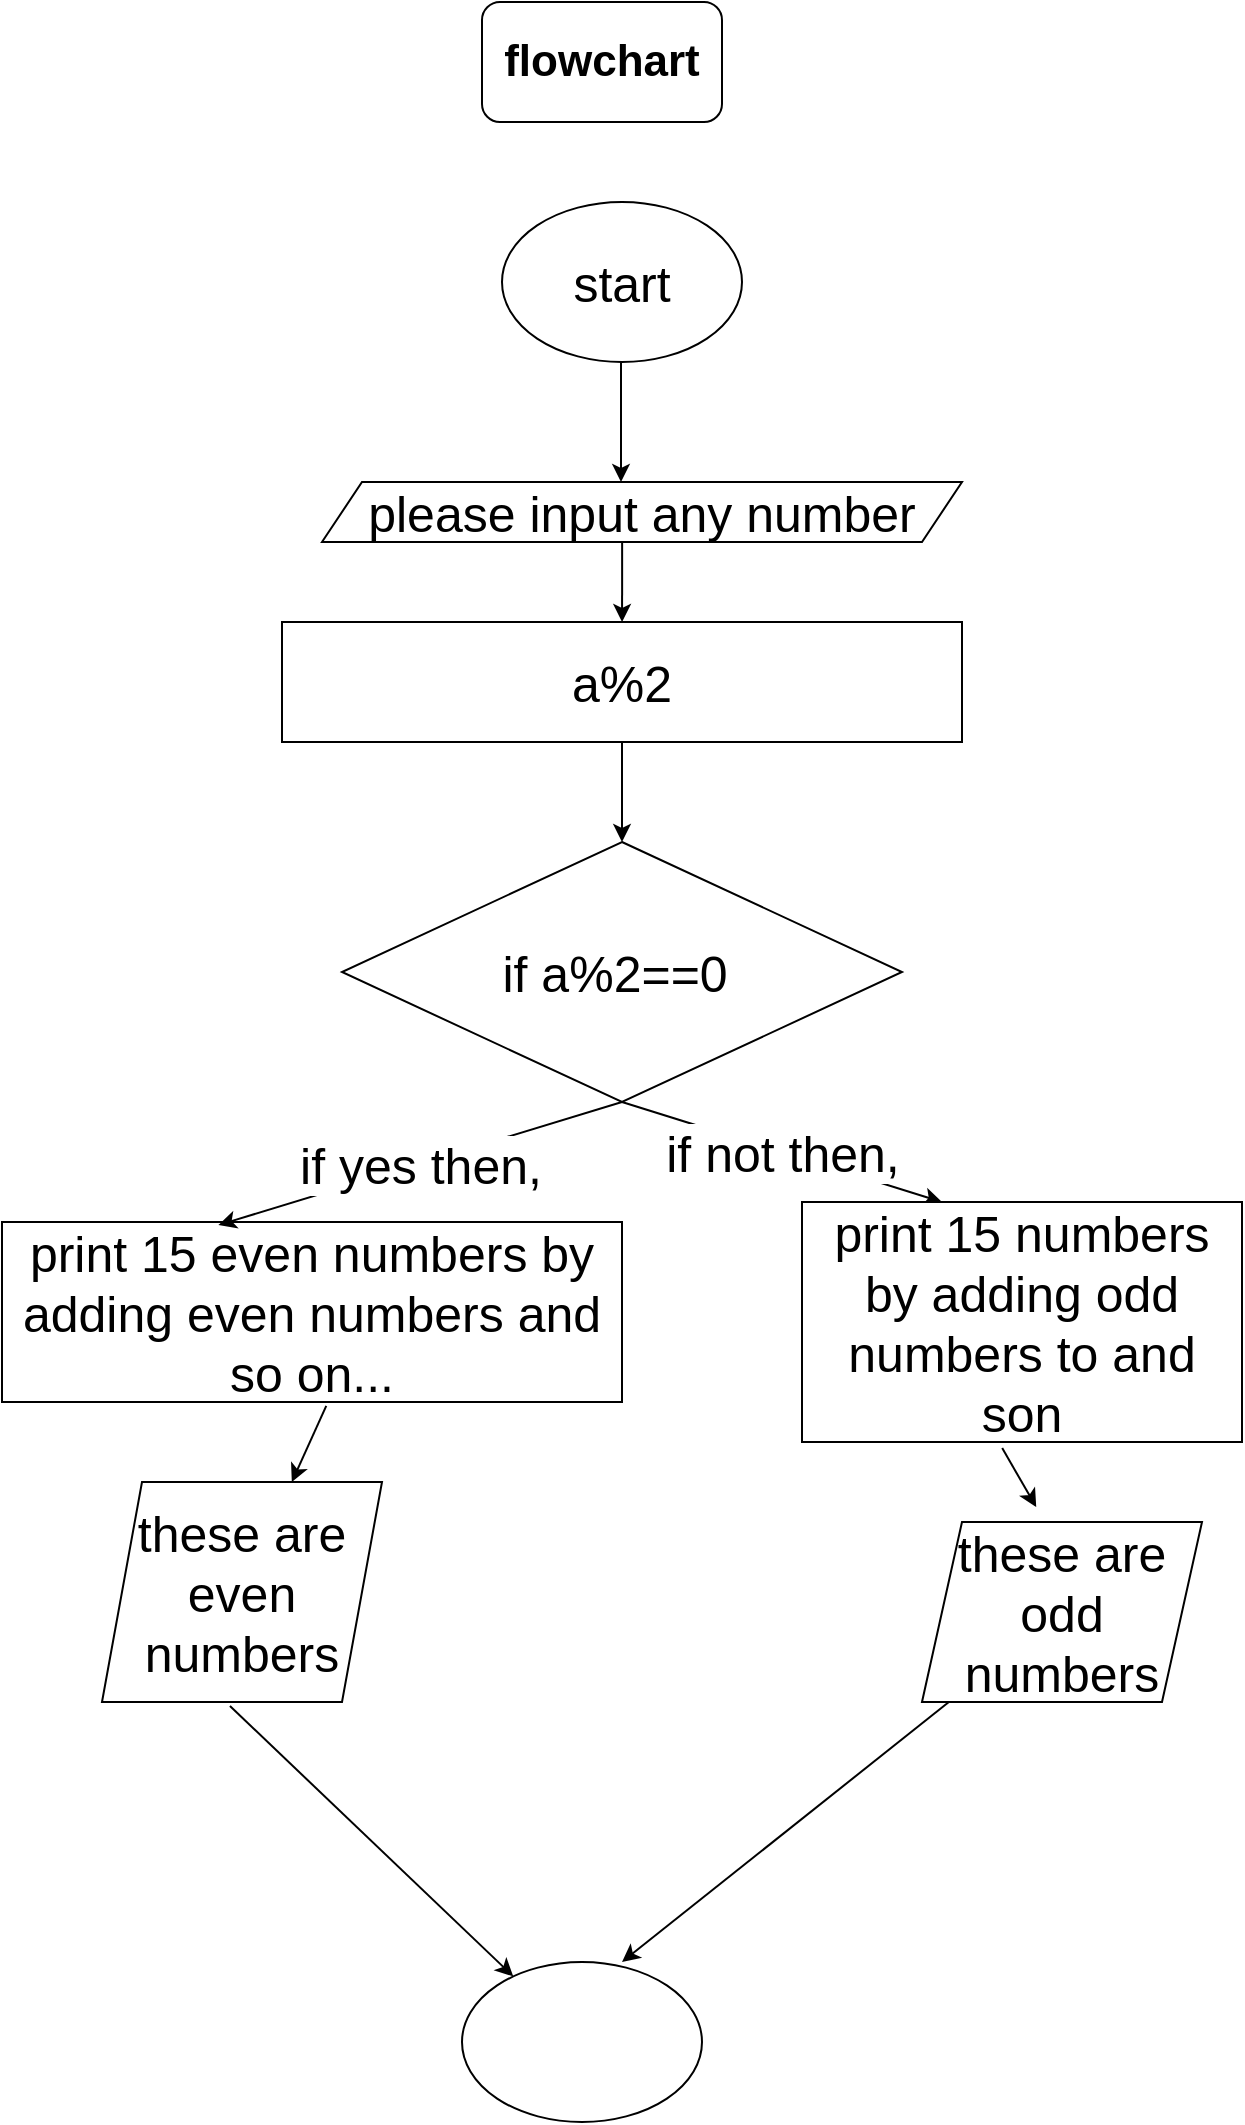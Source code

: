 <mxfile version="15.8.7" type="device"><diagram name="Page-1" id="edf60f1a-56cd-e834-aa8a-f176f3a09ee4"><mxGraphModel dx="868" dy="553" grid="1" gridSize="10" guides="1" tooltips="1" connect="1" arrows="0" fold="1" page="1" pageScale="1" pageWidth="1100" pageHeight="850" background="none" math="0" shadow="0"><root><mxCell id="0"/><mxCell id="1" parent="0"/><mxCell id="0XyffzT-YED0OtEmEt5h-1" value="&lt;font style=&quot;font-size: 25px&quot;&gt;start&lt;/font&gt;" style="ellipse;whiteSpace=wrap;html=1;" parent="1" vertex="1"><mxGeometry x="380" y="140" width="120" height="80" as="geometry"/></mxCell><mxCell id="0XyffzT-YED0OtEmEt5h-2" value="&lt;b&gt;&lt;font style=&quot;font-size: 22px&quot;&gt;flowchart&lt;/font&gt;&lt;/b&gt;" style="rounded=1;whiteSpace=wrap;html=1;" parent="1" vertex="1"><mxGeometry x="370" y="40" width="120" height="60" as="geometry"/></mxCell><mxCell id="0XyffzT-YED0OtEmEt5h-6" value="" style="endArrow=classic;html=1;rounded=0;fontSize=25;" parent="1" edge="1"><mxGeometry width="50" height="50" relative="1" as="geometry"><mxPoint x="439.5" y="220" as="sourcePoint"/><mxPoint x="439.5" y="280" as="targetPoint"/></mxGeometry></mxCell><mxCell id="0XyffzT-YED0OtEmEt5h-7" value="please input any number" style="shape=parallelogram;perimeter=parallelogramPerimeter;whiteSpace=wrap;html=1;fixedSize=1;fontSize=25;" parent="1" vertex="1"><mxGeometry x="290" y="280" width="320" height="30" as="geometry"/></mxCell><mxCell id="0XyffzT-YED0OtEmEt5h-8" value="a%2" style="rounded=0;whiteSpace=wrap;html=1;fontSize=25;" parent="1" vertex="1"><mxGeometry x="270" y="350" width="340" height="60" as="geometry"/></mxCell><mxCell id="0XyffzT-YED0OtEmEt5h-9" value="" style="endArrow=classic;html=1;rounded=0;fontSize=25;exitX=0.469;exitY=1;exitDx=0;exitDy=0;exitPerimeter=0;" parent="1" source="0XyffzT-YED0OtEmEt5h-7" target="0XyffzT-YED0OtEmEt5h-8" edge="1"><mxGeometry width="50" height="50" relative="1" as="geometry"><mxPoint x="440" y="320" as="sourcePoint"/><mxPoint x="465" y="320" as="targetPoint"/></mxGeometry></mxCell><mxCell id="0XyffzT-YED0OtEmEt5h-11" value="" style="endArrow=classic;html=1;rounded=0;fontSize=25;exitX=0.5;exitY=1;exitDx=0;exitDy=0;" parent="1" source="0XyffzT-YED0OtEmEt5h-8" edge="1"><mxGeometry width="50" height="50" relative="1" as="geometry"><mxPoint x="410" y="510" as="sourcePoint"/><mxPoint x="440" y="460" as="targetPoint"/></mxGeometry></mxCell><mxCell id="0XyffzT-YED0OtEmEt5h-12" value="if a%2==0&amp;nbsp;" style="rhombus;whiteSpace=wrap;html=1;fontSize=25;" parent="1" vertex="1"><mxGeometry x="300" y="460" width="280" height="130" as="geometry"/></mxCell><mxCell id="0XyffzT-YED0OtEmEt5h-13" value="print 15 even numbers by adding even numbers and so on..." style="rounded=0;whiteSpace=wrap;html=1;fontSize=25;" parent="1" vertex="1"><mxGeometry x="130" y="650" width="310" height="90" as="geometry"/></mxCell><mxCell id="0XyffzT-YED0OtEmEt5h-17" value="if yes then," style="endArrow=classic;html=1;rounded=0;fontSize=25;exitX=0.5;exitY=1;exitDx=0;exitDy=0;entryX=0.349;entryY=0.017;entryDx=0;entryDy=0;entryPerimeter=0;" parent="1" source="0XyffzT-YED0OtEmEt5h-12" target="0XyffzT-YED0OtEmEt5h-13" edge="1"><mxGeometry width="50" height="50" relative="1" as="geometry"><mxPoint x="440" y="630" as="sourcePoint"/><mxPoint x="460" y="790" as="targetPoint"/></mxGeometry></mxCell><mxCell id="0XyffzT-YED0OtEmEt5h-18" value="if not then," style="endArrow=classic;html=1;rounded=0;fontSize=25;" parent="1" edge="1"><mxGeometry width="50" height="50" relative="1" as="geometry"><mxPoint x="440" y="590" as="sourcePoint"/><mxPoint x="600" y="640" as="targetPoint"/></mxGeometry></mxCell><mxCell id="0XyffzT-YED0OtEmEt5h-19" value="print 15 numbers by adding odd numbers to and son" style="rounded=0;whiteSpace=wrap;html=1;fontSize=25;" parent="1" vertex="1"><mxGeometry x="530" y="640" width="220" height="120" as="geometry"/></mxCell><mxCell id="0XyffzT-YED0OtEmEt5h-21" value="these are even numbers" style="shape=parallelogram;perimeter=parallelogramPerimeter;whiteSpace=wrap;html=1;fixedSize=1;fontSize=25;" parent="1" vertex="1"><mxGeometry x="180" y="780" width="140" height="110" as="geometry"/></mxCell><mxCell id="0XyffzT-YED0OtEmEt5h-22" value="these are odd numbers" style="shape=parallelogram;perimeter=parallelogramPerimeter;whiteSpace=wrap;html=1;fixedSize=1;fontSize=25;" parent="1" vertex="1"><mxGeometry x="590" y="800" width="140" height="90" as="geometry"/></mxCell><mxCell id="0XyffzT-YED0OtEmEt5h-23" value="" style="endArrow=classic;html=1;rounded=0;fontSize=25;exitX=0.523;exitY=1.022;exitDx=0;exitDy=0;exitPerimeter=0;" parent="1" source="0XyffzT-YED0OtEmEt5h-13" target="0XyffzT-YED0OtEmEt5h-21" edge="1"><mxGeometry width="50" height="50" relative="1" as="geometry"><mxPoint x="420" y="650" as="sourcePoint"/><mxPoint x="470" y="600" as="targetPoint"/></mxGeometry></mxCell><mxCell id="0XyffzT-YED0OtEmEt5h-24" value="" style="endArrow=classic;html=1;rounded=0;fontSize=25;exitX=0.455;exitY=1.025;exitDx=0;exitDy=0;exitPerimeter=0;entryX=0.408;entryY=-0.083;entryDx=0;entryDy=0;entryPerimeter=0;" parent="1" source="0XyffzT-YED0OtEmEt5h-19" target="0XyffzT-YED0OtEmEt5h-22" edge="1"><mxGeometry width="50" height="50" relative="1" as="geometry"><mxPoint x="420" y="650" as="sourcePoint"/><mxPoint x="610" y="770" as="targetPoint"/></mxGeometry></mxCell><mxCell id="0XyffzT-YED0OtEmEt5h-26" value="" style="endArrow=classic;html=1;rounded=0;fontSize=25;" parent="1" source="0XyffzT-YED0OtEmEt5h-22" edge="1"><mxGeometry width="50" height="50" relative="1" as="geometry"><mxPoint x="570" y="960" as="sourcePoint"/><mxPoint x="440" y="1020" as="targetPoint"/></mxGeometry></mxCell><mxCell id="0XyffzT-YED0OtEmEt5h-27" value="" style="endArrow=classic;html=1;rounded=0;fontSize=25;exitX=0.457;exitY=1.018;exitDx=0;exitDy=0;exitPerimeter=0;" parent="1" source="0XyffzT-YED0OtEmEt5h-21" target="0XyffzT-YED0OtEmEt5h-28" edge="1"><mxGeometry width="50" height="50" relative="1" as="geometry"><mxPoint x="420" y="960" as="sourcePoint"/><mxPoint x="420" y="1020" as="targetPoint"/></mxGeometry></mxCell><mxCell id="0XyffzT-YED0OtEmEt5h-28" value="" style="ellipse;whiteSpace=wrap;html=1;fontSize=25;" parent="1" vertex="1"><mxGeometry x="360" y="1020" width="120" height="80" as="geometry"/></mxCell></root></mxGraphModel></diagram></mxfile>